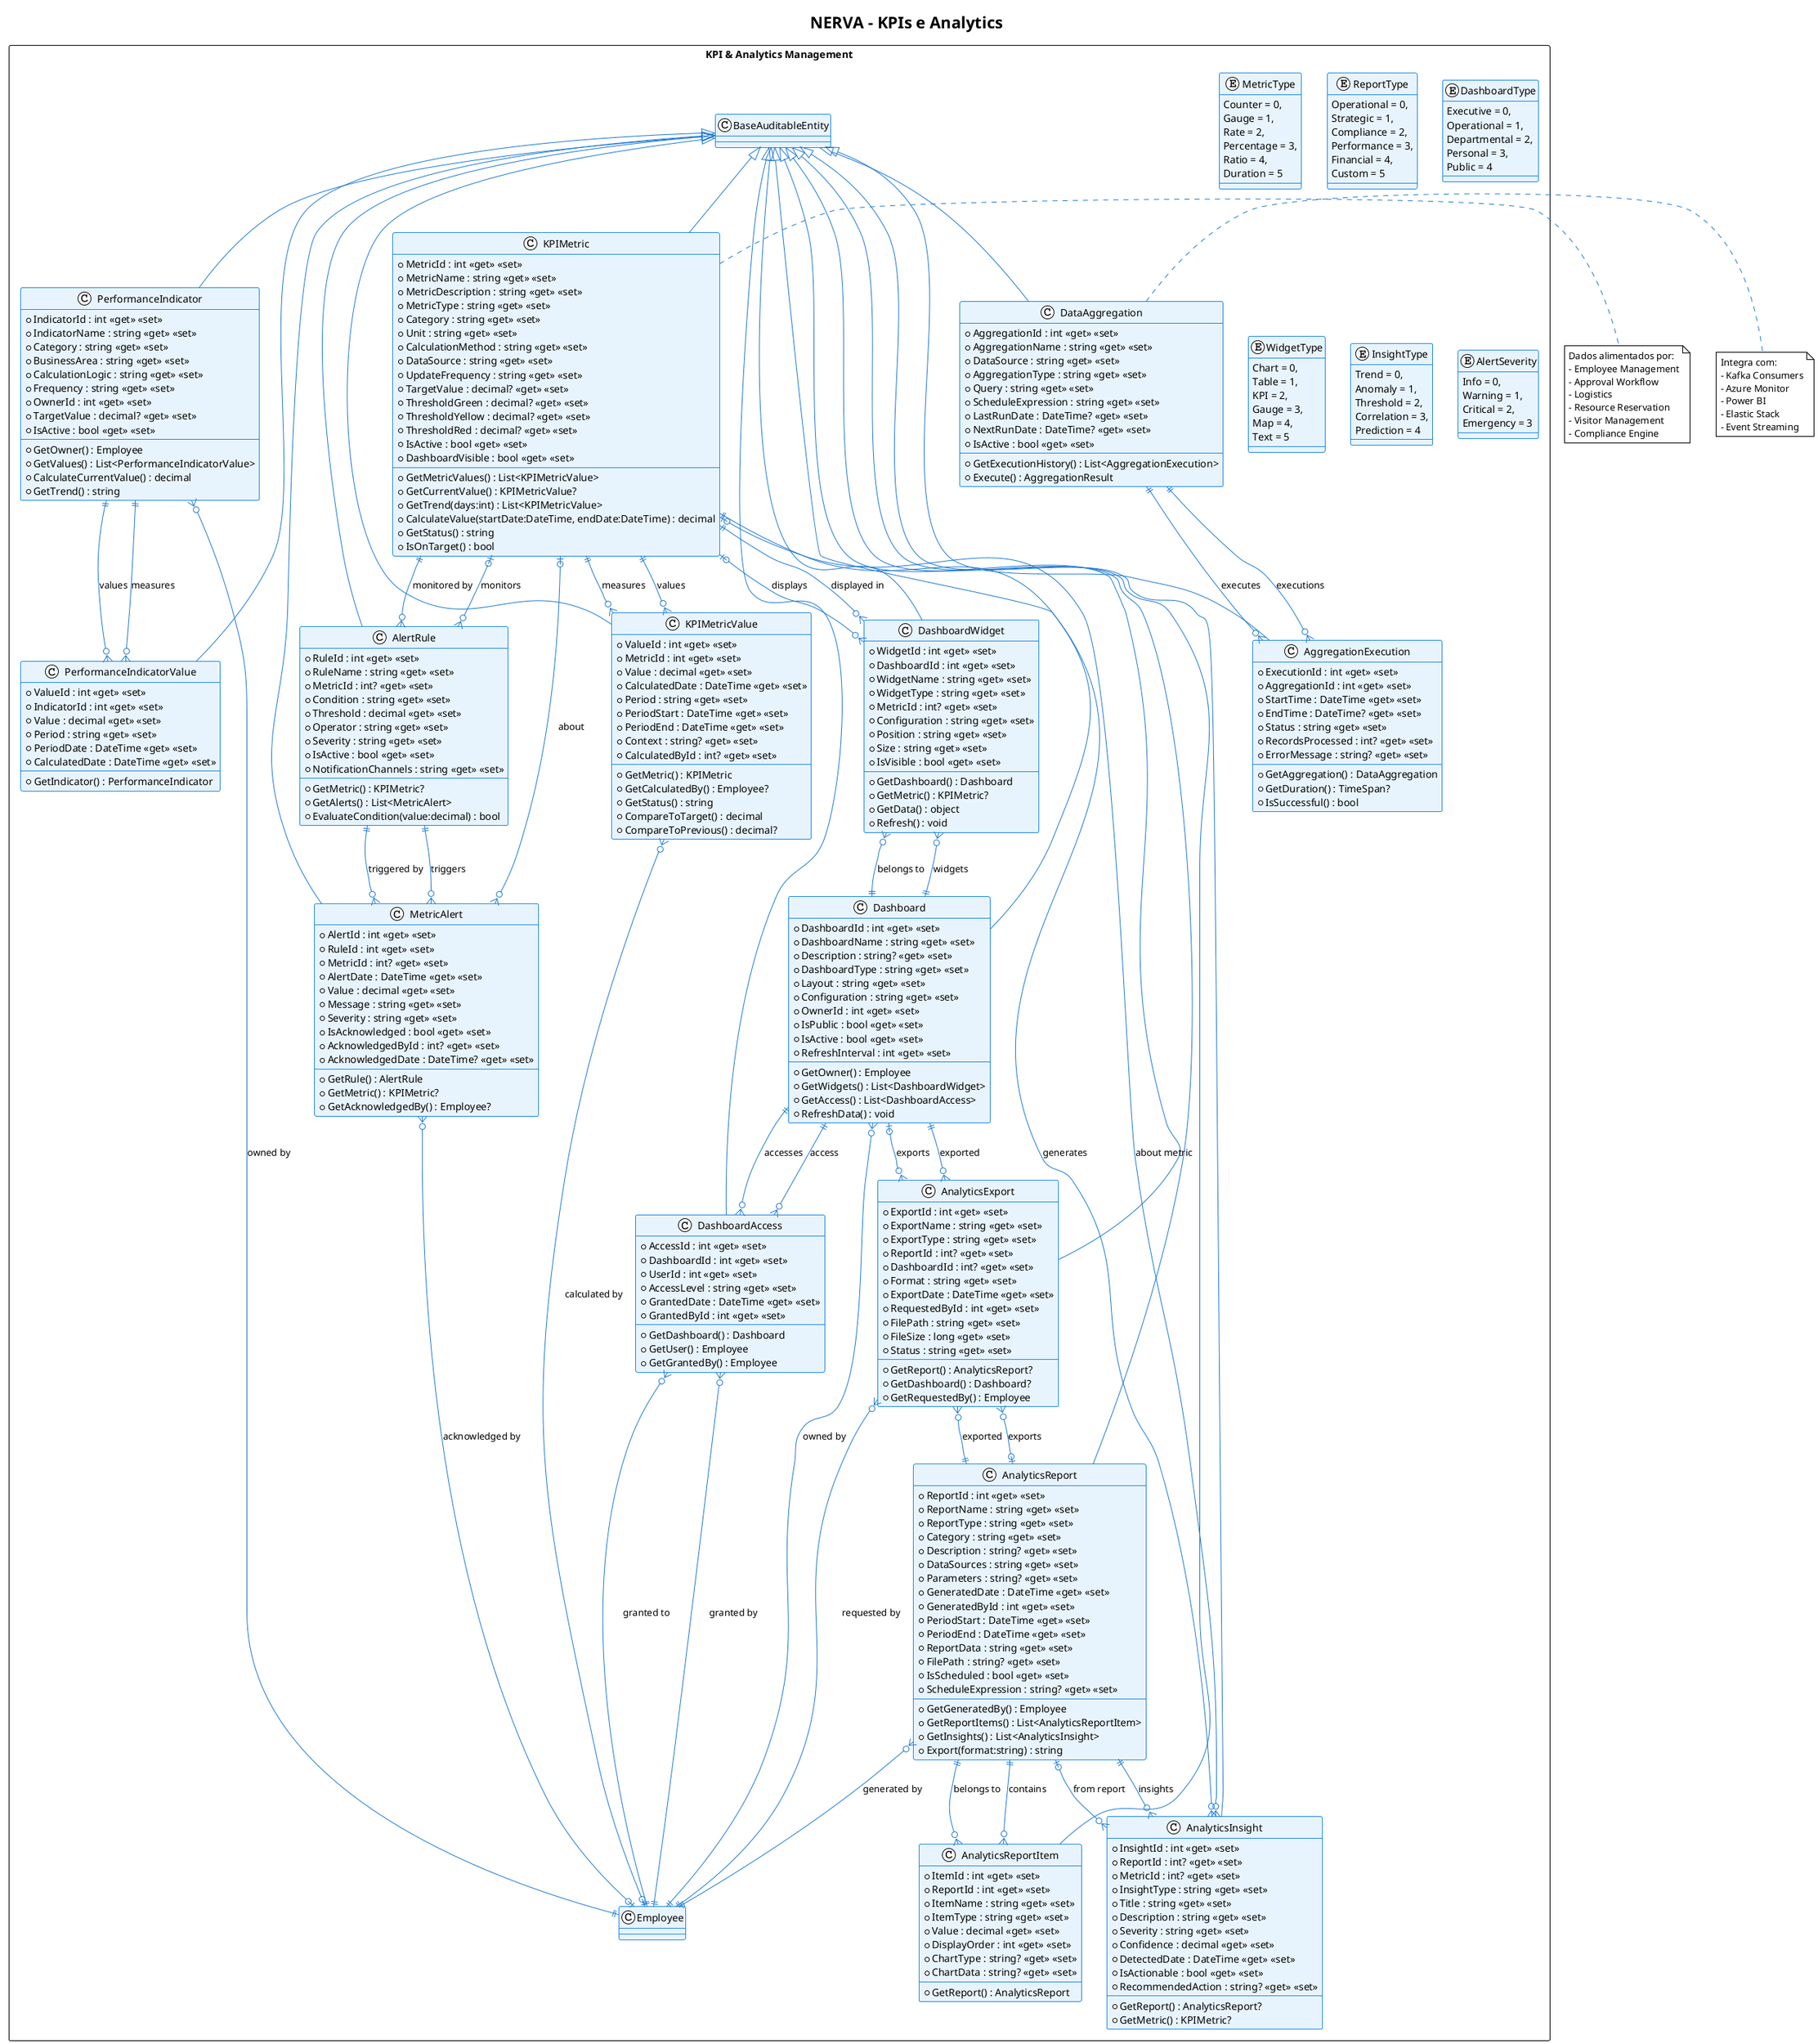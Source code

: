 @startuml NERVA_KPI_Analytics_Management
!theme plain
skinparam packageStyle rectangle
skinparam class {
    BackgroundColor #E8F4FD
    BorderColor #1E88E5
    ArrowColor #1976D2
}

title NERVA - KPIs e Analytics

package "KPI & Analytics Management" as KPIAnalyticsManagement {
    
    class KPIMetric {
        + MetricId : int <<get>> <<set>>
        + MetricName : string <<get>> <<set>>
        + MetricDescription : string <<get>> <<set>>
        + MetricType : string <<get>> <<set>>
        + Category : string <<get>> <<set>>
        + Unit : string <<get>> <<set>>
        + CalculationMethod : string <<get>> <<set>>
        + DataSource : string <<get>> <<set>>
        + UpdateFrequency : string <<get>> <<set>>
        + TargetValue : decimal? <<get>> <<set>>
        + ThresholdGreen : decimal? <<get>> <<set>>
        + ThresholdYellow : decimal? <<get>> <<set>>
        + ThresholdRed : decimal? <<get>> <<set>>
        + IsActive : bool <<get>> <<set>>
        + DashboardVisible : bool <<get>> <<set>>
        + GetMetricValues() : List<KPIMetricValue>
        + GetCurrentValue() : KPIMetricValue?
        + GetTrend(days:int) : List<KPIMetricValue>
        + CalculateValue(startDate:DateTime, endDate:DateTime) : decimal
        + GetStatus() : string
        + IsOnTarget() : bool
    }
    
    class KPIMetricValue {
        + ValueId : int <<get>> <<set>>
        + MetricId : int <<get>> <<set>>
        + Value : decimal <<get>> <<set>>
        + CalculatedDate : DateTime <<get>> <<set>>
        + Period : string <<get>> <<set>>
        + PeriodStart : DateTime <<get>> <<set>>
        + PeriodEnd : DateTime <<get>> <<set>>
        + Context : string? <<get>> <<set>>
        + CalculatedById : int? <<get>> <<set>>
        + GetMetric() : KPIMetric
        + GetCalculatedBy() : Employee?
        + GetStatus() : string
        + CompareToTarget() : decimal
        + CompareToPrevious() : decimal?
    }
    
    class AnalyticsReport {
        + ReportId : int <<get>> <<set>>
        + ReportName : string <<get>> <<set>>
        + ReportType : string <<get>> <<set>>
        + Category : string <<get>> <<set>>
        + Description : string? <<get>> <<set>>
        + DataSources : string <<get>> <<set>>
        + Parameters : string? <<get>> <<set>>
        + GeneratedDate : DateTime <<get>> <<set>>
        + GeneratedById : int <<get>> <<set>>
        + PeriodStart : DateTime <<get>> <<set>>
        + PeriodEnd : DateTime <<get>> <<set>>
        + ReportData : string <<get>> <<set>>
        + FilePath : string? <<get>> <<set>>
        + IsScheduled : bool <<get>> <<set>>
        + ScheduleExpression : string? <<get>> <<set>>
        + GetGeneratedBy() : Employee
        + GetReportItems() : List<AnalyticsReportItem>
        + GetInsights() : List<AnalyticsInsight>
        + Export(format:string) : string
    }
    
    class AnalyticsReportItem {
        + ItemId : int <<get>> <<set>>
        + ReportId : int <<get>> <<set>>
        + ItemName : string <<get>> <<set>>
        + ItemType : string <<get>> <<set>>
        + Value : decimal <<get>> <<set>>
        + DisplayOrder : int <<get>> <<set>>
        + ChartType : string? <<get>> <<set>>
        + ChartData : string? <<get>> <<set>>
        + GetReport() : AnalyticsReport
    }
    
    class Dashboard {
        + DashboardId : int <<get>> <<set>>
        + DashboardName : string <<get>> <<set>>
        + Description : string? <<get>> <<set>>
        + DashboardType : string <<get>> <<set>>
        + Layout : string <<get>> <<set>>
        + Configuration : string <<get>> <<set>>
        + OwnerId : int <<get>> <<set>>
        + IsPublic : bool <<get>> <<set>>
        + IsActive : bool <<get>> <<set>>
        + RefreshInterval : int <<get>> <<set>>
        + GetOwner() : Employee
        + GetWidgets() : List<DashboardWidget>
        + GetAccess() : List<DashboardAccess>
        + RefreshData() : void
    }
    
    class DashboardWidget {
        + WidgetId : int <<get>> <<set>>
        + DashboardId : int <<get>> <<set>>
        + WidgetName : string <<get>> <<set>>
        + WidgetType : string <<get>> <<set>>
        + MetricId : int? <<get>> <<set>>
        + Configuration : string <<get>> <<set>>
        + Position : string <<get>> <<set>>
        + Size : string <<get>> <<set>>
        + IsVisible : bool <<get>> <<set>>
        + GetDashboard() : Dashboard
        + GetMetric() : KPIMetric?
        + GetData() : object
        + Refresh() : void
    }
    
    class DashboardAccess {
        + AccessId : int <<get>> <<set>>
        + DashboardId : int <<get>> <<set>>
        + UserId : int <<get>> <<set>>
        + AccessLevel : string <<get>> <<set>>
        + GrantedDate : DateTime <<get>> <<set>>
        + GrantedById : int <<get>> <<set>>
        + GetDashboard() : Dashboard
        + GetUser() : Employee
        + GetGrantedBy() : Employee
    }
    
    class PerformanceIndicator {
        + IndicatorId : int <<get>> <<set>>
        + IndicatorName : string <<get>> <<set>>
        + Category : string <<get>> <<set>>
        + BusinessArea : string <<get>> <<set>>
        + CalculationLogic : string <<get>> <<set>>
        + Frequency : string <<get>> <<set>>
        + OwnerId : int <<get>> <<set>>
        + TargetValue : decimal? <<get>> <<set>>
        + IsActive : bool <<get>> <<set>>
        + GetOwner() : Employee
        + GetValues() : List<PerformanceIndicatorValue>
        + CalculateCurrentValue() : decimal
        + GetTrend() : string
    }
    
    class PerformanceIndicatorValue {
        + ValueId : int <<get>> <<set>>
        + IndicatorId : int <<get>> <<set>>
        + Value : decimal <<get>> <<set>>
        + Period : string <<get>> <<set>>
        + PeriodDate : DateTime <<get>> <<set>>
        + CalculatedDate : DateTime <<get>> <<set>>
        + GetIndicator() : PerformanceIndicator
    }
    
    class AnalyticsInsight {
        + InsightId : int <<get>> <<set>>
        + ReportId : int? <<get>> <<set>>
        + MetricId : int? <<get>> <<set>>
        + InsightType : string <<get>> <<set>>
        + Title : string <<get>> <<set>>
        + Description : string <<get>> <<set>>
        + Severity : string <<get>> <<set>>
        + Confidence : decimal <<get>> <<set>>
        + DetectedDate : DateTime <<get>> <<set>>
        + IsActionable : bool <<get>> <<set>>
        + RecommendedAction : string? <<get>> <<set>>
        + GetReport() : AnalyticsReport?
        + GetMetric() : KPIMetric?
    }
    
    class DataAggregation {
        + AggregationId : int <<get>> <<set>>
        + AggregationName : string <<get>> <<set>>
        + DataSource : string <<get>> <<set>>
        + AggregationType : string <<get>> <<set>>
        + Query : string <<get>> <<set>>
        + ScheduleExpression : string <<get>> <<set>>
        + LastRunDate : DateTime? <<get>> <<set>>
        + NextRunDate : DateTime? <<get>> <<set>>
        + IsActive : bool <<get>> <<set>>
        + GetExecutionHistory() : List<AggregationExecution>
        + Execute() : AggregationResult
    }
    
    class AggregationExecution {
        + ExecutionId : int <<get>> <<set>>
        + AggregationId : int <<get>> <<set>>
        + StartTime : DateTime <<get>> <<set>>
        + EndTime : DateTime? <<get>> <<set>>
        + Status : string <<get>> <<set>>
        + RecordsProcessed : int? <<get>> <<set>>
        + ErrorMessage : string? <<get>> <<set>>
        + GetAggregation() : DataAggregation
        + GetDuration() : TimeSpan?
        + IsSuccessful() : bool
    }
    
    class AlertRule {
        + RuleId : int <<get>> <<set>>
        + RuleName : string <<get>> <<set>>
        + MetricId : int? <<get>> <<set>>
        + Condition : string <<get>> <<set>>
        + Threshold : decimal <<get>> <<set>>
        + Operator : string <<get>> <<set>>
        + Severity : string <<get>> <<set>>
        + IsActive : bool <<get>> <<set>>
        + NotificationChannels : string <<get>> <<set>>
        + GetMetric() : KPIMetric?
        + GetAlerts() : List<MetricAlert>
        + EvaluateCondition(value:decimal) : bool
    }
    
    class MetricAlert {
        + AlertId : int <<get>> <<set>>
        + RuleId : int <<get>> <<set>>
        + MetricId : int? <<get>> <<set>>
        + AlertDate : DateTime <<get>> <<set>>
        + Value : decimal <<get>> <<set>>
        + Message : string <<get>> <<set>>
        + Severity : string <<get>> <<set>>
        + IsAcknowledged : bool <<get>> <<set>>
        + AcknowledgedById : int? <<get>> <<set>>
        + AcknowledgedDate : DateTime? <<get>> <<set>>
        + GetRule() : AlertRule
        + GetMetric() : KPIMetric?
        + GetAcknowledgedBy() : Employee?
    }
    
    class AnalyticsExport {
        + ExportId : int <<get>> <<set>>
        + ExportName : string <<get>> <<set>>
        + ExportType : string <<get>> <<set>>
        + ReportId : int? <<get>> <<set>>
        + DashboardId : int? <<get>> <<set>>
        + Format : string <<get>> <<set>>
        + ExportDate : DateTime <<get>> <<set>>
        + RequestedById : int <<get>> <<set>>
        + FilePath : string <<get>> <<set>>
        + FileSize : long <<get>> <<set>>
        + Status : string <<get>> <<set>>
        + GetReport() : AnalyticsReport?
        + GetDashboard() : Dashboard?
        + GetRequestedBy() : Employee
    }
    
    ' Enums
    enum MetricType {
        Counter = 0,
        Gauge = 1,
        Rate = 2,
        Percentage = 3,
        Ratio = 4,
        Duration = 5
    }
    
    enum ReportType {
        Operational = 0,
        Strategic = 1,
        Compliance = 2,
        Performance = 3,
        Financial = 4,
        Custom = 5
    }
    
    enum DashboardType {
        Executive = 0,
        Operational = 1,
        Departmental = 2,
        Personal = 3,
        Public = 4
    }
    
    enum WidgetType {
        Chart = 0,
        Table = 1,
        KPI = 2,
        Gauge = 3,
        Map = 4,
        Text = 5
    }
    
    enum InsightType {
        Trend = 0,
        Anomaly = 1,
        Threshold = 2,
        Correlation = 3,
        Prediction = 4
    }
    
    enum AlertSeverity {
        Info = 0,
        Warning = 1,
        Critical = 2,
        Emergency = 3
    }
    
    ' Base Entity Relationships
    BaseAuditableEntity <|-- KPIMetric
    BaseAuditableEntity <|-- KPIMetricValue
    BaseAuditableEntity <|-- AnalyticsReport
    BaseAuditableEntity <|-- AnalyticsReportItem
    BaseAuditableEntity <|-- Dashboard
    BaseAuditableEntity <|-- DashboardWidget
    BaseAuditableEntity <|-- DashboardAccess
    BaseAuditableEntity <|-- PerformanceIndicator
    BaseAuditableEntity <|-- PerformanceIndicatorValue
    BaseAuditableEntity <|-- AnalyticsInsight
    BaseAuditableEntity <|-- DataAggregation
    BaseAuditableEntity <|-- AggregationExecution
    BaseAuditableEntity <|-- AlertRule
    BaseAuditableEntity <|-- MetricAlert
    BaseAuditableEntity <|-- AnalyticsExport
    
    ' Internal Relationships
    KPIMetric ||--o{ KPIMetricValue : "values"
    KPIMetric ||--o{ DashboardWidget : "displayed in"
    KPIMetric ||--o{ AlertRule : "monitored by"
    KPIMetric ||--o{ AnalyticsInsight : "generates"
    
    KPIMetricValue }o--|| KPIMetric : "measures"
    KPIMetricValue }o--o| Employee : "calculated by"
    
    AnalyticsReport }o--|| Employee : "generated by"
    AnalyticsReport ||--o{ AnalyticsReportItem : "contains"
    AnalyticsReport ||--o{ AnalyticsInsight : "insights"
    AnalyticsReport ||--o{ AnalyticsExport : "exported"
    
    AnalyticsReportItem }o--|| AnalyticsReport : "belongs to"
    
    Dashboard }o--|| Employee : "owned by"
    Dashboard ||--o{ DashboardWidget : "widgets"
    Dashboard ||--o{ DashboardAccess : "access"
    Dashboard ||--o{ AnalyticsExport : "exported"
    
    DashboardWidget }o--|| Dashboard : "belongs to"
    DashboardWidget }o--o| KPIMetric : "displays"
    
    DashboardAccess }o--|| Dashboard : "accesses"
    DashboardAccess }o--|| Employee : "granted to"
    DashboardAccess }o--|| Employee : "granted by"
    
    PerformanceIndicator }o--|| Employee : "owned by"
    PerformanceIndicator ||--o{ PerformanceIndicatorValue : "values"
    
    PerformanceIndicatorValue }o--|| PerformanceIndicator : "measures"
    
    AnalyticsInsight }o--o| AnalyticsReport : "from report"
    AnalyticsInsight }o--o| KPIMetric : "about metric"
    
    DataAggregation ||--o{ AggregationExecution : "executions"
    
    AggregationExecution }o--|| DataAggregation : "executes"
    
    AlertRule }o--o| KPIMetric : "monitors"
    AlertRule ||--o{ MetricAlert : "triggers"
    
    MetricAlert }o--|| AlertRule : "triggered by"
    MetricAlert }o--o| KPIMetric : "about"
    MetricAlert }o--o| Employee : "acknowledged by"
    
    AnalyticsExport }o--o| AnalyticsReport : "exports"
    AnalyticsExport }o--o| Dashboard : "exports"
    AnalyticsExport }o--|| Employee : "requested by"
}

' External Relationships Notes
note right of KPIMetric
    Dados alimentados por:
    - Employee Management
    - Approval Workflow
    - Logistics
    - Resource Reservation
    - Visitor Management
    - Compliance Engine
end note

note right of DataAggregation
    Integra com:
    - Kafka Consumers
    - Azure Monitor
    - Power BI
    - Elastic Stack
    - Event Streaming
end note

@enduml
